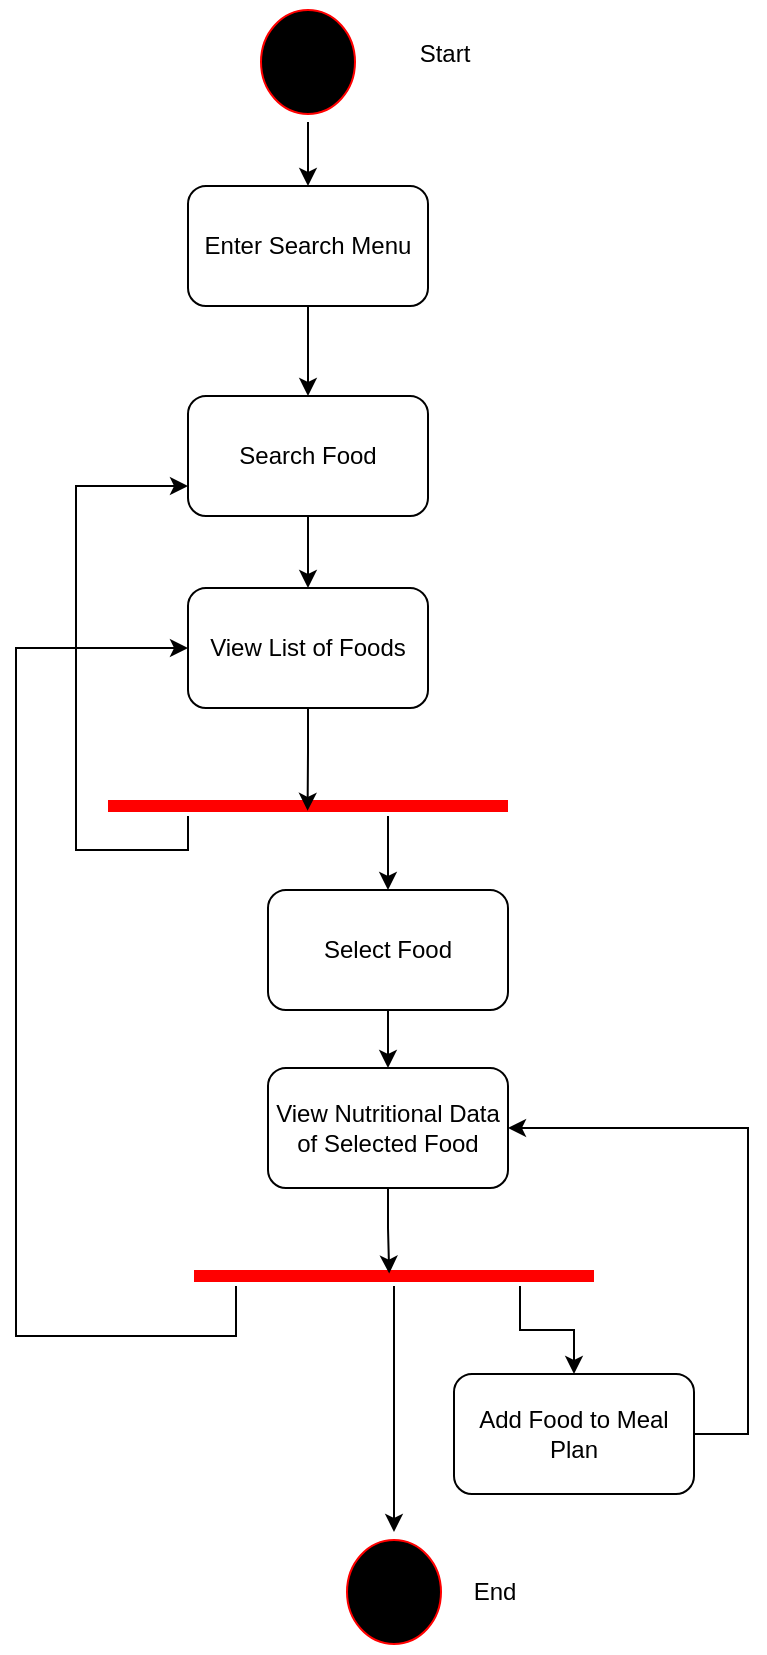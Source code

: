 <mxfile version="26.2.13">
  <diagram name="Sayfa -1" id="m72BTH2iepxAJSQ6dptV">
    <mxGraphModel grid="0" page="0" gridSize="10" guides="1" tooltips="1" connect="1" arrows="1" fold="1" pageScale="1" pageWidth="827" pageHeight="1169" math="0" shadow="0">
      <root>
        <mxCell id="0" />
        <mxCell id="1" parent="0" />
        <mxCell id="aTZSd12NRYjG_NNv06ie-41" style="edgeStyle=orthogonalEdgeStyle;rounded=0;orthogonalLoop=1;jettySize=auto;html=1;entryX=0.5;entryY=0;entryDx=0;entryDy=0;" edge="1" parent="1" source="aTZSd12NRYjG_NNv06ie-2" target="aTZSd12NRYjG_NNv06ie-7">
          <mxGeometry relative="1" as="geometry" />
        </mxCell>
        <mxCell id="aTZSd12NRYjG_NNv06ie-2" value="" style="ellipse;html=1;shape=startState;fillColor=#000000;strokeColor=#ff0000;" vertex="1" parent="1">
          <mxGeometry x="372.5" y="110" width="55" height="60" as="geometry" />
        </mxCell>
        <mxCell id="aTZSd12NRYjG_NNv06ie-3" value="Start" style="text;html=1;align=center;verticalAlign=middle;resizable=0;points=[];autosize=1;strokeColor=none;fillColor=none;" vertex="1" parent="1">
          <mxGeometry x="446" y="123" width="43" height="26" as="geometry" />
        </mxCell>
        <mxCell id="aTZSd12NRYjG_NNv06ie-4" value="" style="ellipse;html=1;shape=startState;fillColor=#000000;strokeColor=#ff0000;" vertex="1" parent="1">
          <mxGeometry x="415.5" y="875" width="55" height="60" as="geometry" />
        </mxCell>
        <mxCell id="aTZSd12NRYjG_NNv06ie-5" value="End" style="text;html=1;align=center;verticalAlign=middle;resizable=0;points=[];autosize=1;strokeColor=none;fillColor=none;" vertex="1" parent="1">
          <mxGeometry x="473" y="892" width="39" height="26" as="geometry" />
        </mxCell>
        <mxCell id="aTZSd12NRYjG_NNv06ie-42" style="edgeStyle=orthogonalEdgeStyle;rounded=0;orthogonalLoop=1;jettySize=auto;html=1;entryX=0.5;entryY=0;entryDx=0;entryDy=0;" edge="1" parent="1" source="aTZSd12NRYjG_NNv06ie-7" target="aTZSd12NRYjG_NNv06ie-27">
          <mxGeometry relative="1" as="geometry" />
        </mxCell>
        <mxCell id="aTZSd12NRYjG_NNv06ie-7" value="Enter Search Menu" style="rounded=1;whiteSpace=wrap;html=1;" vertex="1" parent="1">
          <mxGeometry x="340" y="202" width="120" height="60" as="geometry" />
        </mxCell>
        <mxCell id="aTZSd12NRYjG_NNv06ie-32" style="edgeStyle=orthogonalEdgeStyle;rounded=0;orthogonalLoop=1;jettySize=auto;html=1;entryX=0;entryY=0.75;entryDx=0;entryDy=0;" edge="1" parent="1" source="aTZSd12NRYjG_NNv06ie-20" target="aTZSd12NRYjG_NNv06ie-27">
          <mxGeometry relative="1" as="geometry">
            <Array as="points">
              <mxPoint x="340" y="534" />
              <mxPoint x="284" y="534" />
              <mxPoint x="284" y="352" />
            </Array>
          </mxGeometry>
        </mxCell>
        <mxCell id="aTZSd12NRYjG_NNv06ie-34" style="edgeStyle=orthogonalEdgeStyle;rounded=0;orthogonalLoop=1;jettySize=auto;html=1;entryX=0.5;entryY=0;entryDx=0;entryDy=0;" edge="1" parent="1" source="aTZSd12NRYjG_NNv06ie-20" target="aTZSd12NRYjG_NNv06ie-35">
          <mxGeometry relative="1" as="geometry">
            <mxPoint x="400" y="574.647" as="targetPoint" />
            <Array as="points">
              <mxPoint x="440" y="537" />
              <mxPoint x="440" y="537" />
            </Array>
          </mxGeometry>
        </mxCell>
        <mxCell id="aTZSd12NRYjG_NNv06ie-20" value="" style="shape=line;html=1;strokeWidth=6;strokeColor=#ff0000;" vertex="1" parent="1">
          <mxGeometry x="300" y="507" width="200" height="10" as="geometry" />
        </mxCell>
        <mxCell id="aTZSd12NRYjG_NNv06ie-30" style="edgeStyle=orthogonalEdgeStyle;rounded=0;orthogonalLoop=1;jettySize=auto;html=1;entryX=0.5;entryY=0;entryDx=0;entryDy=0;" edge="1" parent="1" source="aTZSd12NRYjG_NNv06ie-27" target="aTZSd12NRYjG_NNv06ie-29">
          <mxGeometry relative="1" as="geometry" />
        </mxCell>
        <mxCell id="aTZSd12NRYjG_NNv06ie-27" value="Search Food" style="rounded=1;whiteSpace=wrap;html=1;" vertex="1" parent="1">
          <mxGeometry x="340" y="307" width="120" height="60" as="geometry" />
        </mxCell>
        <mxCell id="aTZSd12NRYjG_NNv06ie-29" value="View List of Foods" style="rounded=1;whiteSpace=wrap;html=1;" vertex="1" parent="1">
          <mxGeometry x="340" y="403" width="120" height="60" as="geometry" />
        </mxCell>
        <mxCell id="aTZSd12NRYjG_NNv06ie-31" style="edgeStyle=orthogonalEdgeStyle;rounded=0;orthogonalLoop=1;jettySize=auto;html=1;entryX=0.499;entryY=0.741;entryDx=0;entryDy=0;entryPerimeter=0;" edge="1" parent="1" source="aTZSd12NRYjG_NNv06ie-29" target="aTZSd12NRYjG_NNv06ie-20">
          <mxGeometry relative="1" as="geometry" />
        </mxCell>
        <mxCell id="aTZSd12NRYjG_NNv06ie-37" style="edgeStyle=orthogonalEdgeStyle;rounded=0;orthogonalLoop=1;jettySize=auto;html=1;entryX=0.5;entryY=0;entryDx=0;entryDy=0;" edge="1" parent="1" source="aTZSd12NRYjG_NNv06ie-35" target="aTZSd12NRYjG_NNv06ie-36">
          <mxGeometry relative="1" as="geometry" />
        </mxCell>
        <mxCell id="aTZSd12NRYjG_NNv06ie-35" value="Select Food" style="rounded=1;whiteSpace=wrap;html=1;" vertex="1" parent="1">
          <mxGeometry x="380" y="554" width="120" height="60" as="geometry" />
        </mxCell>
        <mxCell id="aTZSd12NRYjG_NNv06ie-36" value="View Nutritional Data of Selected Food" style="rounded=1;whiteSpace=wrap;html=1;" vertex="1" parent="1">
          <mxGeometry x="380" y="643" width="120" height="60" as="geometry" />
        </mxCell>
        <mxCell id="aTZSd12NRYjG_NNv06ie-47" style="edgeStyle=orthogonalEdgeStyle;rounded=0;orthogonalLoop=1;jettySize=auto;html=1;entryX=0.5;entryY=0;entryDx=0;entryDy=0;" edge="1" parent="1" source="aTZSd12NRYjG_NNv06ie-43" target="aTZSd12NRYjG_NNv06ie-46">
          <mxGeometry relative="1" as="geometry">
            <Array as="points">
              <mxPoint x="506" y="774" />
              <mxPoint x="533" y="774" />
            </Array>
          </mxGeometry>
        </mxCell>
        <mxCell id="aTZSd12NRYjG_NNv06ie-49" style="edgeStyle=orthogonalEdgeStyle;rounded=0;orthogonalLoop=1;jettySize=auto;html=1;entryX=0;entryY=0.5;entryDx=0;entryDy=0;" edge="1" parent="1" source="aTZSd12NRYjG_NNv06ie-43" target="aTZSd12NRYjG_NNv06ie-29">
          <mxGeometry relative="1" as="geometry">
            <Array as="points">
              <mxPoint x="364" y="777" />
              <mxPoint x="254" y="777" />
              <mxPoint x="254" y="433" />
            </Array>
          </mxGeometry>
        </mxCell>
        <mxCell id="aTZSd12NRYjG_NNv06ie-51" style="edgeStyle=orthogonalEdgeStyle;rounded=0;orthogonalLoop=1;jettySize=auto;html=1;entryX=0.5;entryY=0;entryDx=0;entryDy=0;" edge="1" parent="1" source="aTZSd12NRYjG_NNv06ie-43" target="aTZSd12NRYjG_NNv06ie-4">
          <mxGeometry relative="1" as="geometry" />
        </mxCell>
        <mxCell id="aTZSd12NRYjG_NNv06ie-43" value="" style="shape=line;html=1;strokeWidth=6;strokeColor=#ff0000;" vertex="1" parent="1">
          <mxGeometry x="343" y="742" width="200" height="10" as="geometry" />
        </mxCell>
        <mxCell id="aTZSd12NRYjG_NNv06ie-45" style="edgeStyle=orthogonalEdgeStyle;rounded=0;orthogonalLoop=1;jettySize=auto;html=1;entryX=0.488;entryY=0.38;entryDx=0;entryDy=0;entryPerimeter=0;" edge="1" parent="1" source="aTZSd12NRYjG_NNv06ie-36" target="aTZSd12NRYjG_NNv06ie-43">
          <mxGeometry relative="1" as="geometry" />
        </mxCell>
        <mxCell id="aTZSd12NRYjG_NNv06ie-48" style="edgeStyle=orthogonalEdgeStyle;rounded=0;orthogonalLoop=1;jettySize=auto;html=1;entryX=1;entryY=0.5;entryDx=0;entryDy=0;" edge="1" parent="1" source="aTZSd12NRYjG_NNv06ie-46" target="aTZSd12NRYjG_NNv06ie-36">
          <mxGeometry relative="1" as="geometry">
            <Array as="points">
              <mxPoint x="620" y="826" />
              <mxPoint x="620" y="673" />
            </Array>
          </mxGeometry>
        </mxCell>
        <mxCell id="aTZSd12NRYjG_NNv06ie-46" value="Add Food to Meal Plan" style="rounded=1;whiteSpace=wrap;html=1;" vertex="1" parent="1">
          <mxGeometry x="473" y="796" width="120" height="60" as="geometry" />
        </mxCell>
      </root>
    </mxGraphModel>
  </diagram>
</mxfile>
